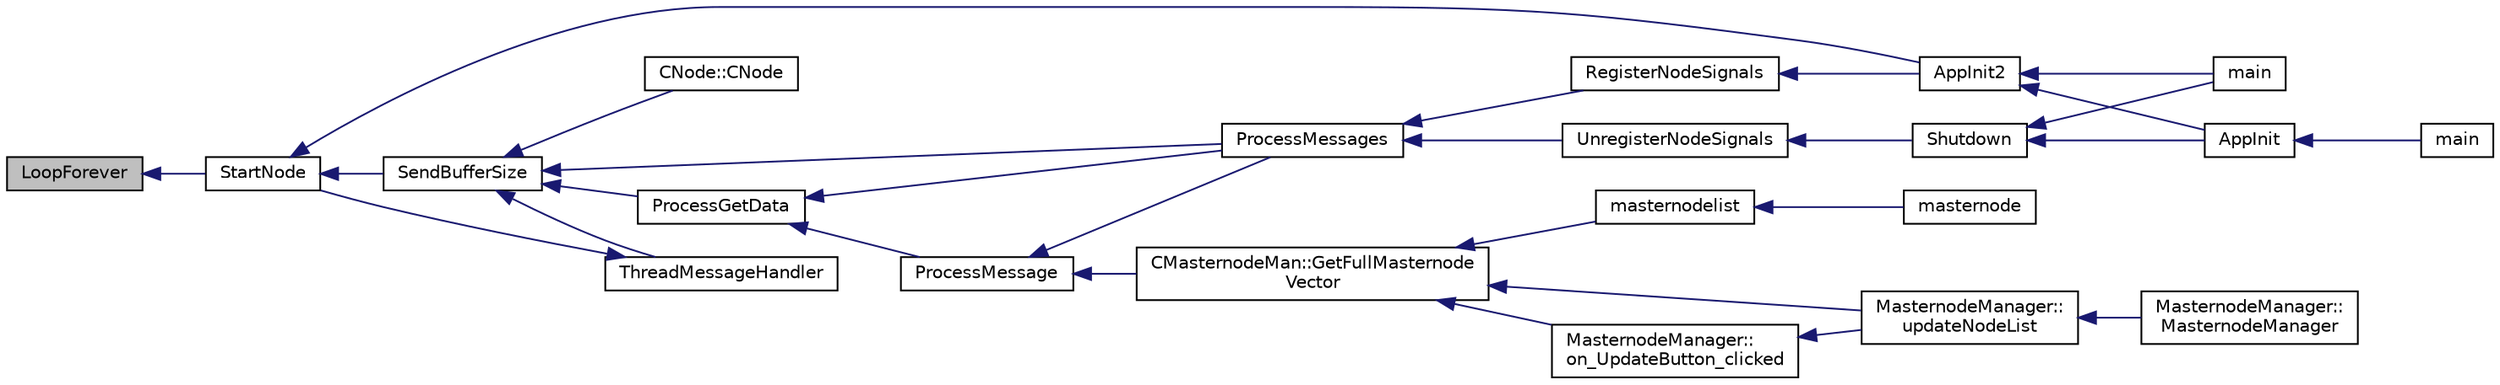 digraph "LoopForever"
{
  edge [fontname="Helvetica",fontsize="10",labelfontname="Helvetica",labelfontsize="10"];
  node [fontname="Helvetica",fontsize="10",shape=record];
  rankdir="LR";
  Node6028 [label="LoopForever",height=0.2,width=0.4,color="black", fillcolor="grey75", style="filled", fontcolor="black"];
  Node6028 -> Node6029 [dir="back",color="midnightblue",fontsize="10",style="solid",fontname="Helvetica"];
  Node6029 [label="StartNode",height=0.2,width=0.4,color="black", fillcolor="white", style="filled",URL="$d7/d97/net_8h.html#a9396d8054e8f74959e9391871aaddde0"];
  Node6029 -> Node6030 [dir="back",color="midnightblue",fontsize="10",style="solid",fontname="Helvetica"];
  Node6030 [label="AppInit2",height=0.2,width=0.4,color="black", fillcolor="white", style="filled",URL="$d8/dc0/init_8h.html#a1a4c1bfbf6ba1db77e988b89b9cadfd3",tooltip="Initialize ion. "];
  Node6030 -> Node6031 [dir="back",color="midnightblue",fontsize="10",style="solid",fontname="Helvetica"];
  Node6031 [label="AppInit",height=0.2,width=0.4,color="black", fillcolor="white", style="filled",URL="$d4/d35/iond_8cpp.html#ac59316b767e6984e1285f0531275286b"];
  Node6031 -> Node6032 [dir="back",color="midnightblue",fontsize="10",style="solid",fontname="Helvetica"];
  Node6032 [label="main",height=0.2,width=0.4,color="black", fillcolor="white", style="filled",URL="$d4/d35/iond_8cpp.html#a0ddf1224851353fc92bfbff6f499fa97"];
  Node6030 -> Node6033 [dir="back",color="midnightblue",fontsize="10",style="solid",fontname="Helvetica"];
  Node6033 [label="main",height=0.2,width=0.4,color="black", fillcolor="white", style="filled",URL="$d5/d2d/ion_8cpp.html#a0ddf1224851353fc92bfbff6f499fa97"];
  Node6029 -> Node6034 [dir="back",color="midnightblue",fontsize="10",style="solid",fontname="Helvetica"];
  Node6034 [label="SendBufferSize",height=0.2,width=0.4,color="black", fillcolor="white", style="filled",URL="$d7/d97/net_8h.html#a13f289d6233bd32b78a38793f76bdccb"];
  Node6034 -> Node6035 [dir="back",color="midnightblue",fontsize="10",style="solid",fontname="Helvetica"];
  Node6035 [label="ProcessGetData",height=0.2,width=0.4,color="black", fillcolor="white", style="filled",URL="$df/d0a/main_8cpp.html#a3be415b83ecfe1f4215e0bd28c3b1eec"];
  Node6035 -> Node6036 [dir="back",color="midnightblue",fontsize="10",style="solid",fontname="Helvetica"];
  Node6036 [label="ProcessMessage",height=0.2,width=0.4,color="black", fillcolor="white", style="filled",URL="$df/d0a/main_8cpp.html#a8ba92b1a4bce3c835e887a9073d17d8e"];
  Node6036 -> Node6037 [dir="back",color="midnightblue",fontsize="10",style="solid",fontname="Helvetica"];
  Node6037 [label="ProcessMessages",height=0.2,width=0.4,color="black", fillcolor="white", style="filled",URL="$d4/dbf/main_8h.html#a196f9318f02448b85b28d612698934fd"];
  Node6037 -> Node6038 [dir="back",color="midnightblue",fontsize="10",style="solid",fontname="Helvetica"];
  Node6038 [label="RegisterNodeSignals",height=0.2,width=0.4,color="black", fillcolor="white", style="filled",URL="$d4/dbf/main_8h.html#ab02615ff65f91d69f8d786ec900baa8a",tooltip="Register with a network node to receive its signals. "];
  Node6038 -> Node6030 [dir="back",color="midnightblue",fontsize="10",style="solid",fontname="Helvetica"];
  Node6037 -> Node6039 [dir="back",color="midnightblue",fontsize="10",style="solid",fontname="Helvetica"];
  Node6039 [label="UnregisterNodeSignals",height=0.2,width=0.4,color="black", fillcolor="white", style="filled",URL="$d4/dbf/main_8h.html#a3ef0cc6e9d9d6435ee2a5569244d6ebd",tooltip="Unregister a network node. "];
  Node6039 -> Node6040 [dir="back",color="midnightblue",fontsize="10",style="solid",fontname="Helvetica"];
  Node6040 [label="Shutdown",height=0.2,width=0.4,color="black", fillcolor="white", style="filled",URL="$d8/dc0/init_8h.html#ac5f038c2b480cf9ef5e19e3eba8dbaf9"];
  Node6040 -> Node6031 [dir="back",color="midnightblue",fontsize="10",style="solid",fontname="Helvetica"];
  Node6040 -> Node6033 [dir="back",color="midnightblue",fontsize="10",style="solid",fontname="Helvetica"];
  Node6036 -> Node6041 [dir="back",color="midnightblue",fontsize="10",style="solid",fontname="Helvetica"];
  Node6041 [label="CMasternodeMan::GetFullMasternode\lVector",height=0.2,width=0.4,color="black", fillcolor="white", style="filled",URL="$dc/d6b/class_c_masternode_man.html#ab39e213a7601e1bef2eba1d5d63206f5"];
  Node6041 -> Node6042 [dir="back",color="midnightblue",fontsize="10",style="solid",fontname="Helvetica"];
  Node6042 [label="MasternodeManager::\lupdateNodeList",height=0.2,width=0.4,color="black", fillcolor="white", style="filled",URL="$d9/d70/class_masternode_manager.html#a5485a8bd6ccf673027165cc1207dfae9"];
  Node6042 -> Node6043 [dir="back",color="midnightblue",fontsize="10",style="solid",fontname="Helvetica"];
  Node6043 [label="MasternodeManager::\lMasternodeManager",height=0.2,width=0.4,color="black", fillcolor="white", style="filled",URL="$d9/d70/class_masternode_manager.html#ad18cb99065e056e6b791e2356de826bf"];
  Node6041 -> Node6044 [dir="back",color="midnightblue",fontsize="10",style="solid",fontname="Helvetica"];
  Node6044 [label="MasternodeManager::\lon_UpdateButton_clicked",height=0.2,width=0.4,color="black", fillcolor="white", style="filled",URL="$d9/d70/class_masternode_manager.html#ae8d07b4d869e3eb09fe1be445eff0430"];
  Node6044 -> Node6042 [dir="back",color="midnightblue",fontsize="10",style="solid",fontname="Helvetica"];
  Node6041 -> Node6045 [dir="back",color="midnightblue",fontsize="10",style="solid",fontname="Helvetica"];
  Node6045 [label="masternodelist",height=0.2,width=0.4,color="black", fillcolor="white", style="filled",URL="$d5/d6b/rpcstashedsend_8cpp.html#a3a7ed7e37f21eb2912afc6e776f7236c"];
  Node6045 -> Node6046 [dir="back",color="midnightblue",fontsize="10",style="solid",fontname="Helvetica"];
  Node6046 [label="masternode",height=0.2,width=0.4,color="black", fillcolor="white", style="filled",URL="$d5/d6b/rpcstashedsend_8cpp.html#a30609e443aeb47c29ed0878d16b1b5e1"];
  Node6035 -> Node6037 [dir="back",color="midnightblue",fontsize="10",style="solid",fontname="Helvetica"];
  Node6034 -> Node6037 [dir="back",color="midnightblue",fontsize="10",style="solid",fontname="Helvetica"];
  Node6034 -> Node6047 [dir="back",color="midnightblue",fontsize="10",style="solid",fontname="Helvetica"];
  Node6047 [label="ThreadMessageHandler",height=0.2,width=0.4,color="black", fillcolor="white", style="filled",URL="$dd/d84/net_8cpp.html#a379b0d3521bdd62ac296f219d70c4e30"];
  Node6047 -> Node6029 [dir="back",color="midnightblue",fontsize="10",style="solid",fontname="Helvetica"];
  Node6034 -> Node6048 [dir="back",color="midnightblue",fontsize="10",style="solid",fontname="Helvetica"];
  Node6048 [label="CNode::CNode",height=0.2,width=0.4,color="black", fillcolor="white", style="filled",URL="$d1/d64/class_c_node.html#a51556705550511146245b9fb2fec09c1"];
}
